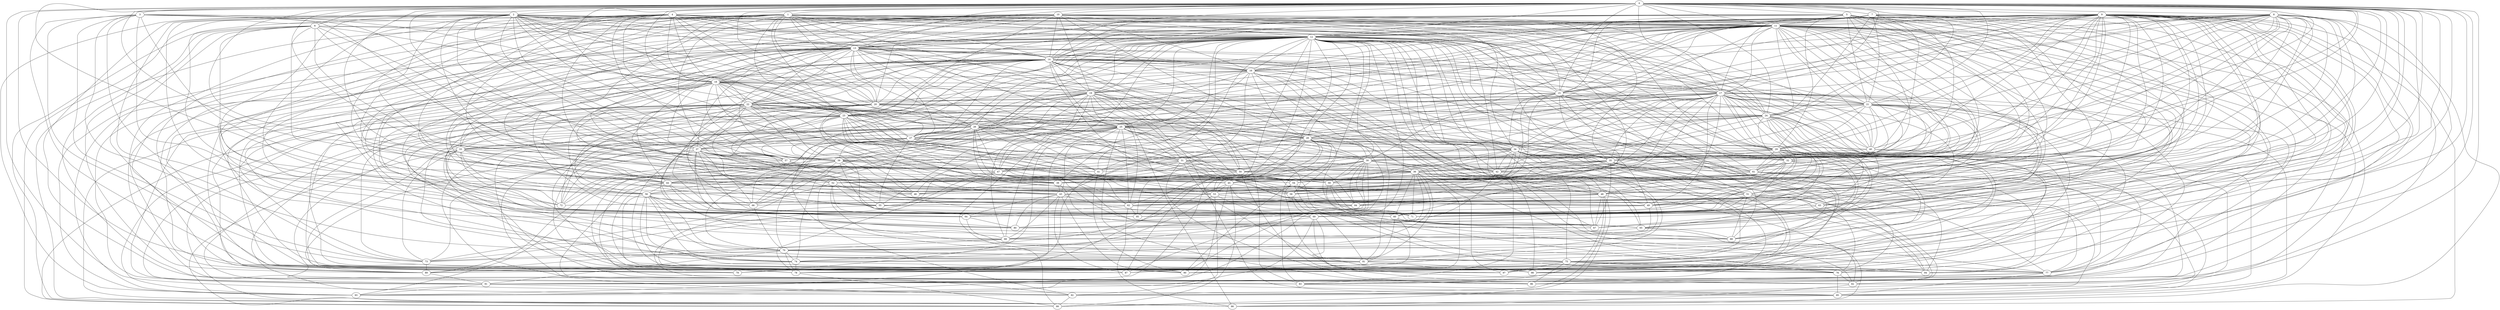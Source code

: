 strict graph "" {
	0	[w=-12];
	1	[w=27];
	0 -- 1	[w=11];
	2	[w=-7];
	0 -- 2	[w=27];
	3	[w=22];
	0 -- 3	[w=-4];
	4	[w=-29];
	0 -- 4	[w=23];
	5	[w=21];
	0 -- 5	[w=2];
	6	[w=-12];
	0 -- 6	[w=13];
	7	[w=-11];
	0 -- 7	[w=-24];
	8	[w=27];
	0 -- 8	[w=-28];
	9	[w=3];
	0 -- 9	[w=21];
	10	[w=-17];
	0 -- 10	[w=-2];
	11	[w=-19];
	0 -- 11	[w=28];
	12	[w=23];
	0 -- 12	[w=3];
	13	[w=-10];
	0 -- 13	[w=-2];
	14	[w=22];
	0 -- 14	[w=-20];
	15	[w=7];
	0 -- 15	[w=-18];
	17	[w=7];
	0 -- 17	[w=-20];
	18	[w=6];
	0 -- 18	[w=-30];
	20	[w=-30];
	0 -- 20	[w=-26];
	21	[w=-17];
	0 -- 21	[w=8];
	22	[w=-21];
	0 -- 22	[w=-7];
	24	[w=-22];
	0 -- 24	[w=-3];
	27	[w=20];
	0 -- 27	[w=-3];
	28	[w=-10];
	0 -- 28	[w=32];
	32	[w=19];
	0 -- 32	[w=4];
	33	[w=3];
	0 -- 33	[w=11];
	34	[w=2];
	0 -- 34	[w=-10];
	37	[w=22];
	0 -- 37	[w=-11];
	38	[w=-30];
	0 -- 38	[w=-7];
	44	[w=-17];
	0 -- 44	[w=25];
	45	[w=-21];
	0 -- 45	[w=-31];
	50	[w=5];
	0 -- 50	[w=19];
	52	[w=11];
	0 -- 52	[w=-32];
	54	[w=32];
	0 -- 54	[w=-18];
	57	[w=29];
	0 -- 57	[w=15];
	63	[w=28];
	0 -- 63	[w=-16];
	67	[w=-23];
	0 -- 67	[w=-15];
	69	[w=15];
	0 -- 69	[w=-20];
	71	[w=-18];
	0 -- 71	[w=21];
	75	[w=-16];
	0 -- 75	[w=23];
	82	[w=15];
	0 -- 82	[w=-20];
	83	[w=-11];
	0 -- 83	[w=-19];
	84	[w=-18];
	0 -- 84	[w=28];
	87	[w=25];
	0 -- 87	[w=8];
	90	[w=26];
	0 -- 90	[w=11];
	92	[w=13];
	0 -- 92	[w=11];
	97	[w=-31];
	0 -- 97	[w=30];
	1 -- 11	[w=-13];
	1 -- 12	[w=-4];
	1 -- 13	[w=32];
	1 -- 14	[w=10];
	1 -- 15	[w=25];
	19	[w=15];
	1 -- 19	[w=28];
	1 -- 20	[w=-32];
	23	[w=-15];
	1 -- 23	[w=27];
	1 -- 24	[w=24];
	25	[w=8];
	1 -- 25	[w=32];
	26	[w=-28];
	1 -- 26	[w=8];
	29	[w=-30];
	1 -- 29	[w=17];
	1 -- 33	[w=-20];
	35	[w=-10];
	1 -- 35	[w=-12];
	1 -- 37	[w=5];
	42	[w=18];
	1 -- 42	[w=-20];
	53	[w=-15];
	1 -- 53	[w=25];
	56	[w=-20];
	1 -- 56	[w=-30];
	1 -- 57	[w=30];
	59	[w=-9];
	1 -- 59	[w=-32];
	66	[w=7];
	1 -- 66	[w=15];
	68	[w=-31];
	1 -- 68	[w=4];
	72	[w=14];
	1 -- 72	[w=4];
	79	[w=-16];
	1 -- 79	[w=-11];
	86	[w=-2];
	1 -- 86	[w=6];
	2 -- 11	[w=23];
	2 -- 13	[w=-4];
	2 -- 14	[w=-14];
	2 -- 15	[w=11];
	16	[w=-10];
	2 -- 16	[w=-25];
	2 -- 17	[w=-11];
	2 -- 18	[w=19];
	2 -- 20	[w=-28];
	2 -- 22	[w=27];
	2 -- 27	[w=15];
	31	[w=-28];
	2 -- 31	[w=-27];
	2 -- 34	[w=-18];
	2 -- 37	[w=12];
	2 -- 38	[w=-4];
	39	[w=26];
	2 -- 39	[w=-21];
	41	[w=13];
	2 -- 41	[w=9];
	47	[w=-18];
	2 -- 47	[w=29];
	2 -- 56	[w=-4];
	2 -- 57	[w=32];
	2 -- 72	[w=20];
	73	[w=23];
	2 -- 73	[w=21];
	2 -- 83	[w=-25];
	2 -- 84	[w=18];
	93	[w=-23];
	2 -- 93	[w=6];
	95	[w=-5];
	2 -- 95	[w=-20];
	3 -- 11	[w=23];
	3 -- 12	[w=13];
	3 -- 18	[w=-2];
	3 -- 44	[w=11];
	3 -- 57	[w=2];
	3 -- 59	[w=-30];
	60	[w=19];
	3 -- 60	[w=-30];
	3 -- 73	[w=30];
	74	[w=17];
	3 -- 74	[w=-13];
	80	[w=11];
	3 -- 80	[w=27];
	3 -- 87	[w=-3];
	94	[w=5];
	3 -- 94	[w=13];
	4 -- 11	[w=13];
	4 -- 12	[w=-7];
	4 -- 13	[w=17];
	4 -- 14	[w=26];
	4 -- 17	[w=-17];
	4 -- 18	[w=-32];
	4 -- 20	[w=12];
	4 -- 23	[w=30];
	4 -- 26	[w=21];
	4 -- 29	[w=-18];
	4 -- 32	[w=13];
	4 -- 33	[w=-19];
	36	[w=-26];
	4 -- 36	[w=10];
	4 -- 39	[w=26];
	40	[w=8];
	4 -- 40	[w=2];
	4 -- 44	[w=-3];
	4 -- 45	[w=13];
	46	[w=-22];
	4 -- 46	[w=9];
	4 -- 52	[w=-28];
	4 -- 83	[w=4];
	4 -- 97	[w=9];
	99	[w=29];
	4 -- 99	[w=-28];
	5 -- 11	[w=-8];
	5 -- 13	[w=27];
	5 -- 14	[w=-29];
	5 -- 15	[w=9];
	5 -- 20	[w=2];
	5 -- 21	[w=22];
	5 -- 23	[w=4];
	5 -- 29	[w=28];
	5 -- 32	[w=6];
	5 -- 39	[w=-10];
	5 -- 45	[w=-11];
	48	[w=-16];
	5 -- 48	[w=14];
	61	[w=31];
	5 -- 61	[w=14];
	5 -- 63	[w=-31];
	5 -- 67	[w=29];
	5 -- 99	[w=-7];
	6 -- 12	[w=-21];
	6 -- 16	[w=19];
	6 -- 18	[w=18];
	6 -- 36	[w=31];
	6 -- 41	[w=10];
	43	[w=13];
	6 -- 43	[w=-23];
	6 -- 44	[w=16];
	6 -- 50	[w=-17];
	6 -- 86	[w=-18];
	89	[w=-12];
	6 -- 89	[w=27];
	6 -- 90	[w=-5];
	96	[w=-28];
	6 -- 96	[w=-26];
	7 -- 11	[w=-5];
	7 -- 12	[w=-29];
	7 -- 13	[w=-22];
	7 -- 15	[w=23];
	7 -- 16	[w=10];
	7 -- 17	[w=27];
	7 -- 19	[w=16];
	7 -- 21	[w=17];
	7 -- 22	[w=-5];
	7 -- 24	[w=14];
	30	[w=-6];
	7 -- 30	[w=-8];
	7 -- 40	[w=5];
	49	[w=30];
	7 -- 49	[w=-6];
	7 -- 53	[w=-10];
	7 -- 59	[w=-26];
	88	[w=-26];
	7 -- 88	[w=-26];
	91	[w=-13];
	7 -- 91	[w=13];
	7 -- 95	[w=10];
	7 -- 96	[w=-7];
	8 -- 11	[w=-17];
	8 -- 12	[w=16];
	8 -- 15	[w=-25];
	8 -- 16	[w=26];
	8 -- 17	[w=-8];
	8 -- 19	[w=-6];
	8 -- 23	[w=-18];
	8 -- 28	[w=-31];
	8 -- 29	[w=5];
	8 -- 30	[w=-27];
	8 -- 31	[w=19];
	8 -- 35	[w=17];
	8 -- 36	[w=-31];
	8 -- 40	[w=-11];
	8 -- 42	[w=-12];
	8 -- 43	[w=-24];
	8 -- 44	[w=-8];
	8 -- 54	[w=-18];
	55	[w=-24];
	8 -- 55	[w=-19];
	62	[w=24];
	8 -- 62	[w=-32];
	8 -- 63	[w=-24];
	76	[w=22];
	8 -- 76	[w=26];
	77	[w=-6];
	8 -- 77	[w=-19];
	8 -- 99	[w=29];
	9 -- 11	[w=-24];
	9 -- 12	[w=-19];
	9 -- 13	[w=-3];
	9 -- 14	[w=-16];
	9 -- 15	[w=32];
	9 -- 16	[w=15];
	9 -- 17	[w=-17];
	9 -- 19	[w=29];
	9 -- 20	[w=17];
	9 -- 21	[w=32];
	9 -- 24	[w=18];
	9 -- 25	[w=10];
	9 -- 26	[w=21];
	9 -- 29	[w=-22];
	9 -- 31	[w=-18];
	9 -- 32	[w=-27];
	9 -- 35	[w=20];
	9 -- 38	[w=-19];
	9 -- 39	[w=12];
	9 -- 45	[w=-14];
	9 -- 49	[w=-17];
	51	[w=-26];
	9 -- 51	[w=-11];
	9 -- 52	[w=31];
	9 -- 55	[w=26];
	9 -- 56	[w=-29];
	9 -- 61	[w=-21];
	65	[w=10];
	9 -- 65	[w=-22];
	9 -- 67	[w=19];
	9 -- 69	[w=17];
	9 -- 72	[w=-19];
	9 -- 77	[w=-18];
	9 -- 80	[w=-16];
	81	[w=-30];
	9 -- 81	[w=16];
	9 -- 86	[w=14];
	9 -- 88	[w=-6];
	9 -- 89	[w=30];
	9 -- 96	[w=7];
	9 -- 97	[w=-19];
	10 -- 11	[w=-19];
	10 -- 12	[w=29];
	10 -- 13	[w=-3];
	10 -- 14	[w=-12];
	10 -- 16	[w=-31];
	10 -- 18	[w=-23];
	10 -- 19	[w=25];
	10 -- 23	[w=22];
	10 -- 28	[w=-8];
	10 -- 32	[w=22];
	10 -- 34	[w=23];
	10 -- 35	[w=4];
	10 -- 40	[w=27];
	10 -- 52	[w=18];
	10 -- 56	[w=31];
	10 -- 79	[w=-27];
	10 -- 81	[w=5];
	10 -- 84	[w=13];
	10 -- 89	[w=10];
	10 -- 93	[w=-25];
	10 -- 95	[w=-29];
	11 -- 12	[w=-19];
	11 -- 13	[w=13];
	11 -- 14	[w=-16];
	11 -- 15	[w=11];
	11 -- 16	[w=-21];
	11 -- 17	[w=2];
	11 -- 21	[w=-18];
	11 -- 24	[w=23];
	11 -- 25	[w=-27];
	11 -- 26	[w=-3];
	11 -- 27	[w=3];
	11 -- 30	[w=6];
	11 -- 34	[w=25];
	11 -- 36	[w=14];
	11 -- 37	[w=-30];
	11 -- 38	[w=-3];
	11 -- 40	[w=31];
	11 -- 41	[w=20];
	11 -- 42	[w=18];
	11 -- 47	[w=19];
	11 -- 50	[w=-7];
	11 -- 53	[w=5];
	11 -- 57	[w=3];
	11 -- 59	[w=6];
	64	[w=-18];
	11 -- 64	[w=-5];
	11 -- 65	[w=30];
	11 -- 66	[w=-11];
	11 -- 76	[w=-30];
	11 -- 77	[w=-15];
	11 -- 87	[w=-26];
	11 -- 88	[w=-24];
	11 -- 91	[w=30];
	11 -- 92	[w=16];
	98	[w=-8];
	11 -- 98	[w=-5];
	12 -- 13	[w=-15];
	12 -- 14	[w=-27];
	12 -- 15	[w=13];
	12 -- 16	[w=25];
	12 -- 17	[w=15];
	12 -- 18	[w=2];
	12 -- 19	[w=7];
	12 -- 21	[w=14];
	12 -- 22	[w=7];
	12 -- 23	[w=-18];
	12 -- 24	[w=3];
	12 -- 25	[w=21];
	12 -- 26	[w=-3];
	12 -- 27	[w=-19];
	12 -- 28	[w=-13];
	12 -- 29	[w=-17];
	12 -- 34	[w=11];
	12 -- 38	[w=23];
	12 -- 39	[w=12];
	12 -- 41	[w=-19];
	12 -- 42	[w=-8];
	12 -- 43	[w=2];
	12 -- 44	[w=-31];
	12 -- 45	[w=-17];
	12 -- 47	[w=-6];
	12 -- 48	[w=32];
	12 -- 49	[w=-10];
	12 -- 51	[w=-5];
	12 -- 55	[w=-16];
	12 -- 57	[w=9];
	58	[w=-11];
	12 -- 58	[w=-17];
	12 -- 59	[w=27];
	12 -- 61	[w=12];
	12 -- 65	[w=18];
	12 -- 67	[w=32];
	12 -- 68	[w=-15];
	12 -- 69	[w=-17];
	12 -- 75	[w=-5];
	12 -- 76	[w=-11];
	12 -- 80	[w=9];
	12 -- 87	[w=22];
	12 -- 89	[w=10];
	12 -- 91	[w=-27];
	12 -- 94	[w=14];
	12 -- 95	[w=-25];
	12 -- 98	[w=3];
	13 -- 14	[w=-27];
	13 -- 16	[w=-8];
	13 -- 17	[w=7];
	13 -- 18	[w=-32];
	13 -- 19	[w=23];
	13 -- 20	[w=14];
	13 -- 22	[w=20];
	13 -- 24	[w=4];
	13 -- 27	[w=-22];
	13 -- 28	[w=6];
	13 -- 30	[w=8];
	13 -- 31	[w=23];
	13 -- 33	[w=3];
	13 -- 36	[w=-26];
	13 -- 37	[w=-17];
	13 -- 39	[w=25];
	13 -- 41	[w=-8];
	13 -- 43	[w=28];
	13 -- 54	[w=-15];
	13 -- 55	[w=-19];
	13 -- 61	[w=-8];
	13 -- 75	[w=18];
	13 -- 79	[w=-9];
	13 -- 81	[w=-15];
	13 -- 88	[w=13];
	13 -- 90	[w=10];
	13 -- 93	[w=-16];
	13 -- 97	[w=17];
	14 -- 15	[w=-4];
	14 -- 16	[w=-14];
	14 -- 17	[w=14];
	14 -- 18	[w=23];
	14 -- 19	[w=-32];
	14 -- 20	[w=-4];
	14 -- 21	[w=-7];
	14 -- 22	[w=15];
	14 -- 23	[w=2];
	14 -- 25	[w=32];
	14 -- 27	[w=-23];
	14 -- 29	[w=32];
	14 -- 32	[w=-5];
	14 -- 35	[w=-9];
	14 -- 44	[w=16];
	14 -- 48	[w=-15];
	14 -- 50	[w=-9];
	14 -- 51	[w=13];
	14 -- 56	[w=-23];
	14 -- 57	[w=12];
	14 -- 58	[w=-13];
	70	[w=3];
	14 -- 70	[w=-22];
	14 -- 75	[w=-32];
	14 -- 83	[w=-15];
	14 -- 86	[w=17];
	14 -- 88	[w=21];
	14 -- 89	[w=6];
	14 -- 91	[w=27];
	15 -- 22	[w=15];
	15 -- 34	[w=-27];
	15 -- 37	[w=4];
	15 -- 51	[w=29];
	15 -- 53	[w=-10];
	15 -- 60	[w=4];
	15 -- 66	[w=-11];
	15 -- 75	[w=8];
	15 -- 88	[w=-27];
	15 -- 96	[w=5];
	15 -- 97	[w=27];
	16 -- 18	[w=-2];
	16 -- 19	[w=-21];
	16 -- 21	[w=-13];
	16 -- 25	[w=-20];
	16 -- 27	[w=-28];
	16 -- 28	[w=-6];
	16 -- 31	[w=-25];
	16 -- 37	[w=23];
	16 -- 39	[w=10];
	16 -- 42	[w=30];
	16 -- 81	[w=14];
	16 -- 82	[w=-9];
	16 -- 83	[w=23];
	16 -- 91	[w=27];
	17 -- 20	[w=-31];
	17 -- 21	[w=-16];
	17 -- 22	[w=14];
	17 -- 23	[w=10];
	17 -- 28	[w=-10];
	17 -- 29	[w=12];
	17 -- 30	[w=-10];
	17 -- 31	[w=21];
	17 -- 34	[w=-19];
	17 -- 35	[w=-5];
	17 -- 39	[w=18];
	17 -- 40	[w=-28];
	17 -- 42	[w=-6];
	17 -- 43	[w=-5];
	17 -- 44	[w=10];
	17 -- 48	[w=-5];
	17 -- 49	[w=27];
	17 -- 51	[w=-2];
	17 -- 52	[w=-8];
	17 -- 58	[w=4];
	17 -- 60	[w=12];
	17 -- 63	[w=10];
	17 -- 64	[w=22];
	17 -- 65	[w=10];
	78	[w=4];
	17 -- 78	[w=-11];
	17 -- 79	[w=-17];
	17 -- 80	[w=-18];
	17 -- 83	[w=-16];
	17 -- 92	[w=31];
	17 -- 94	[w=-4];
	17 -- 98	[w=-20];
	18 -- 19	[w=-26];
	18 -- 21	[w=-20];
	18 -- 22	[w=6];
	18 -- 23	[w=-21];
	18 -- 24	[w=11];
	18 -- 26	[w=-16];
	18 -- 33	[w=-3];
	18 -- 37	[w=2];
	18 -- 39	[w=10];
	18 -- 42	[w=-5];
	18 -- 44	[w=-28];
	18 -- 45	[w=-32];
	18 -- 47	[w=-22];
	18 -- 49	[w=-28];
	18 -- 50	[w=20];
	18 -- 61	[w=-8];
	18 -- 62	[w=10];
	18 -- 73	[w=-22];
	18 -- 76	[w=-23];
	19 -- 20	[w=-28];
	19 -- 22	[w=10];
	19 -- 26	[w=-13];
	19 -- 31	[w=-27];
	19 -- 35	[w=27];
	19 -- 50	[w=10];
	19 -- 54	[w=-2];
	19 -- 55	[w=-19];
	19 -- 58	[w=23];
	19 -- 62	[w=28];
	19 -- 66	[w=18];
	19 -- 68	[w=17];
	19 -- 73	[w=-12];
	19 -- 74	[w=2];
	85	[w=-18];
	19 -- 85	[w=-26];
	19 -- 86	[w=-13];
	19 -- 92	[w=-26];
	20 -- 24	[w=32];
	20 -- 25	[w=32];
	20 -- 26	[w=-26];
	20 -- 32	[w=-15];
	20 -- 33	[w=-7];
	20 -- 34	[w=3];
	20 -- 43	[w=11];
	20 -- 62	[w=23];
	20 -- 64	[w=-11];
	20 -- 66	[w=-3];
	20 -- 72	[w=27];
	20 -- 99	[w=-6];
	21 -- 24	[w=-26];
	21 -- 26	[w=-21];
	21 -- 29	[w=23];
	21 -- 33	[w=24];
	21 -- 35	[w=9];
	21 -- 36	[w=2];
	21 -- 40	[w=-10];
	21 -- 48	[w=23];
	21 -- 49	[w=7];
	21 -- 51	[w=-11];
	21 -- 58	[w=-21];
	21 -- 63	[w=17];
	21 -- 85	[w=19];
	21 -- 90	[w=28];
	22 -- 23	[w=-23];
	22 -- 25	[w=2];
	22 -- 26	[w=-13];
	22 -- 27	[w=-27];
	22 -- 37	[w=-12];
	22 -- 38	[w=32];
	22 -- 46	[w=-11];
	22 -- 51	[w=9];
	22 -- 52	[w=-20];
	22 -- 54	[w=-16];
	22 -- 56	[w=32];
	22 -- 65	[w=-32];
	22 -- 69	[w=32];
	22 -- 73	[w=16];
	22 -- 74	[w=5];
	22 -- 79	[w=5];
	22 -- 82	[w=-30];
	22 -- 85	[w=-4];
	22 -- 91	[w=-7];
	22 -- 97	[w=8];
	22 -- 98	[w=5];
	23 -- 25	[w=-14];
	23 -- 28	[w=-10];
	23 -- 30	[w=-22];
	23 -- 38	[w=-8];
	23 -- 41	[w=20];
	23 -- 43	[w=17];
	23 -- 45	[w=4];
	23 -- 48	[w=25];
	23 -- 53	[w=8];
	23 -- 58	[w=18];
	23 -- 63	[w=13];
	23 -- 72	[w=11];
	23 -- 74	[w=11];
	23 -- 86	[w=-11];
	23 -- 88	[w=-20];
	23 -- 91	[w=21];
	23 -- 93	[w=12];
	23 -- 96	[w=24];
	24 -- 25	[w=16];
	24 -- 27	[w=24];
	24 -- 32	[w=23];
	24 -- 34	[w=23];
	24 -- 36	[w=19];
	24 -- 40	[w=16];
	24 -- 41	[w=-32];
	24 -- 42	[w=20];
	24 -- 45	[w=-11];
	24 -- 70	[w=30];
	24 -- 71	[w=-2];
	24 -- 74	[w=-11];
	24 -- 75	[w=-26];
	24 -- 82	[w=4];
	24 -- 95	[w=23];
	24 -- 98	[w=27];
	25 -- 28	[w=-25];
	25 -- 30	[w=-17];
	25 -- 31	[w=-23];
	25 -- 32	[w=23];
	25 -- 33	[w=20];
	25 -- 43	[w=-2];
	25 -- 46	[w=25];
	25 -- 47	[w=3];
	25 -- 54	[w=20];
	25 -- 59	[w=-7];
	25 -- 61	[w=30];
	25 -- 62	[w=-30];
	25 -- 68	[w=-25];
	25 -- 72	[w=-15];
	25 -- 79	[w=-12];
	25 -- 84	[w=31];
	25 -- 93	[w=-2];
	25 -- 96	[w=19];
	25 -- 99	[w=-18];
	26 -- 27	[w=31];
	26 -- 28	[w=20];
	26 -- 30	[w=-15];
	26 -- 31	[w=4];
	26 -- 33	[w=-31];
	26 -- 41	[w=9];
	26 -- 47	[w=32];
	26 -- 50	[w=-7];
	26 -- 59	[w=11];
	26 -- 62	[w=-28];
	26 -- 65	[w=27];
	26 -- 66	[w=-30];
	26 -- 70	[w=23];
	26 -- 79	[w=29];
	26 -- 83	[w=22];
	26 -- 87	[w=20];
	26 -- 92	[w=-7];
	27 -- 31	[w=-23];
	27 -- 33	[w=4];
	27 -- 34	[w=29];
	27 -- 36	[w=-28];
	27 -- 37	[w=13];
	27 -- 40	[w=-21];
	27 -- 53	[w=14];
	27 -- 55	[w=19];
	27 -- 73	[w=8];
	27 -- 81	[w=-12];
	27 -- 82	[w=-17];
	27 -- 84	[w=9];
	27 -- 89	[w=13];
	28 -- 29	[w=9];
	28 -- 30	[w=10];
	28 -- 35	[w=6];
	28 -- 40	[w=-26];
	28 -- 41	[w=-20];
	28 -- 46	[w=21];
	28 -- 48	[w=22];
	28 -- 53	[w=6];
	28 -- 54	[w=-30];
	28 -- 56	[w=20];
	28 -- 65	[w=-25];
	28 -- 67	[w=-15];
	28 -- 77	[w=-12];
	28 -- 79	[w=8];
	28 -- 83	[w=2];
	28 -- 93	[w=28];
	29 -- 30	[w=-22];
	29 -- 32	[w=-5];
	29 -- 35	[w=-22];
	29 -- 46	[w=-9];
	29 -- 61	[w=9];
	29 -- 64	[w=18];
	29 -- 65	[w=17];
	29 -- 68	[w=5];
	29 -- 69	[w=17];
	29 -- 70	[w=5];
	29 -- 74	[w=16];
	30 -- 42	[w=25];
	30 -- 50	[w=-7];
	30 -- 52	[w=-7];
	30 -- 53	[w=14];
	30 -- 62	[w=17];
	30 -- 68	[w=14];
	30 -- 76	[w=-29];
	30 -- 80	[w=10];
	30 -- 84	[w=8];
	30 -- 87	[w=-29];
	30 -- 97	[w=-4];
	31 -- 36	[w=-22];
	31 -- 45	[w=-14];
	31 -- 47	[w=-2];
	31 -- 50	[w=-2];
	31 -- 52	[w=24];
	31 -- 56	[w=22];
	31 -- 61	[w=-21];
	31 -- 71	[w=2];
	31 -- 96	[w=30];
	31 -- 98	[w=-2];
	32 -- 48	[w=24];
	32 -- 49	[w=-29];
	32 -- 60	[w=30];
	32 -- 61	[w=-20];
	32 -- 62	[w=-18];
	32 -- 77	[w=-10];
	32 -- 85	[w=7];
	32 -- 94	[w=26];
	33 -- 38	[w=6];
	33 -- 46	[w=8];
	33 -- 55	[w=-30];
	33 -- 57	[w=11];
	33 -- 58	[w=14];
	33 -- 64	[w=8];
	33 -- 72	[w=6];
	33 -- 73	[w=14];
	33 -- 78	[w=9];
	33 -- 80	[w=-11];
	33 -- 95	[w=26];
	33 -- 99	[w=-16];
	34 -- 38	[w=6];
	34 -- 42	[w=-7];
	34 -- 43	[w=7];
	34 -- 46	[w=-24];
	34 -- 47	[w=-6];
	34 -- 57	[w=-32];
	34 -- 58	[w=-30];
	34 -- 59	[w=-5];
	34 -- 75	[w=-31];
	34 -- 77	[w=-3];
	34 -- 79	[w=16];
	34 -- 81	[w=-13];
	34 -- 82	[w=12];
	34 -- 91	[w=-9];
	34 -- 98	[w=20];
	35 -- 36	[w=3];
	35 -- 41	[w=-22];
	35 -- 50	[w=3];
	35 -- 54	[w=-31];
	35 -- 56	[w=7];
	35 -- 58	[w=-19];
	35 -- 63	[w=18];
	35 -- 67	[w=-29];
	35 -- 77	[w=-31];
	35 -- 94	[w=-21];
	36 -- 38	[w=29];
	36 -- 44	[w=-30];
	36 -- 48	[w=28];
	36 -- 52	[w=2];
	36 -- 59	[w=-8];
	36 -- 60	[w=8];
	36 -- 68	[w=12];
	36 -- 70	[w=11];
	36 -- 71	[w=-28];
	36 -- 81	[w=-11];
	36 -- 82	[w=-17];
	36 -- 90	[w=18];
	37 -- 39	[w=29];
	37 -- 46	[w=25];
	37 -- 47	[w=6];
	37 -- 51	[w=9];
	37 -- 52	[w=15];
	37 -- 57	[w=29];
	37 -- 60	[w=29];
	37 -- 66	[w=-17];
	37 -- 69	[w=29];
	37 -- 72	[w=-6];
	37 -- 76	[w=22];
	37 -- 80	[w=20];
	38 -- 43	[w=3];
	38 -- 46	[w=-17];
	38 -- 67	[w=-26];
	39 -- 46	[w=-26];
	39 -- 47	[w=-22];
	39 -- 54	[w=27];
	39 -- 59	[w=24];
	39 -- 66	[w=-16];
	39 -- 69	[w=-20];
	39 -- 70	[w=-29];
	39 -- 71	[w=-14];
	39 -- 87	[w=-19];
	39 -- 89	[w=28];
	39 -- 93	[w=-14];
	40 -- 51	[w=12];
	40 -- 61	[w=-20];
	40 -- 71	[w=-14];
	40 -- 85	[w=8];
	40 -- 94	[w=-30];
	41 -- 78	[w=11];
	41 -- 90	[w=7];
	42 -- 45	[w=-30];
	42 -- 54	[w=-23];
	42 -- 80	[w=5];
	42 -- 94	[w=-30];
	43 -- 49	[w=22];
	43 -- 60	[w=-26];
	43 -- 63	[w=28];
	43 -- 64	[w=-18];
	43 -- 68	[w=30];
	43 -- 80	[w=-25];
	43 -- 87	[w=-25];
	43 -- 90	[w=29];
	44 -- 48	[w=5];
	44 -- 51	[w=13];
	44 -- 53	[w=-27];
	44 -- 56	[w=29];
	44 -- 64	[w=10];
	44 -- 78	[w=10];
	44 -- 85	[w=-18];
	44 -- 95	[w=-6];
	45 -- 53	[w=11];
	45 -- 58	[w=17];
	45 -- 65	[w=29];
	45 -- 73	[w=-32];
	45 -- 93	[w=10];
	45 -- 99	[w=20];
	47 -- 49	[w=23];
	47 -- 55	[w=-31];
	47 -- 62	[w=18];
	47 -- 67	[w=24];
	47 -- 71	[w=-8];
	47 -- 73	[w=3];
	47 -- 78	[w=-14];
	48 -- 49	[w=-6];
	48 -- 62	[w=-29];
	48 -- 67	[w=-19];
	48 -- 83	[w=-15];
	48 -- 84	[w=26];
	48 -- 92	[w=-14];
	48 -- 99	[w=6];
	49 -- 74	[w=-28];
	49 -- 95	[w=23];
	50 -- 76	[w=-24];
	50 -- 95	[w=31];
	50 -- 97	[w=-24];
	51 -- 55	[w=28];
	51 -- 60	[w=-24];
	51 -- 63	[w=-23];
	51 -- 69	[w=-26];
	51 -- 82	[w=17];
	51 -- 88	[w=27];
	51 -- 97	[w=25];
	52 -- 55	[w=-27];
	52 -- 64	[w=-13];
	52 -- 66	[w=9];
	52 -- 71	[w=-10];
	52 -- 94	[w=-14];
	53 -- 72	[w=-13];
	53 -- 74	[w=-27];
	53 -- 84	[w=23];
	53 -- 88	[w=4];
	53 -- 92	[w=26];
	54 -- 71	[w=7];
	54 -- 76	[w=-23];
	54 -- 82	[w=14];
	54 -- 90	[w=-23];
	55 -- 60	[w=-14];
	55 -- 78	[w=-18];
	56 -- 64	[w=-19];
	56 -- 66	[w=8];
	56 -- 70	[w=30];
	56 -- 74	[w=3];
	56 -- 75	[w=-26];
	56 -- 77	[w=6];
	56 -- 94	[w=27];
	56 -- 98	[w=16];
	57 -- 63	[w=16];
	57 -- 72	[w=32];
	57 -- 84	[w=-17];
	58 -- 69	[w=21];
	58 -- 81	[w=-8];
	59 -- 60	[w=-12];
	59 -- 75	[w=13];
	59 -- 77	[w=16];
	60 -- 65	[w=7];
	60 -- 67	[w=-11];
	60 -- 78	[w=-31];
	60 -- 81	[w=24];
	61 -- 84	[w=-14];
	61 -- 85	[w=11];
	61 -- 87	[w=-9];
	61 -- 92	[w=-21];
	62 -- 64	[w=19];
	62 -- 69	[w=-4];
	62 -- 86	[w=19];
	62 -- 95	[w=-27];
	63 -- 71	[w=-18];
	63 -- 76	[w=-9];
	64 -- 68	[w=30];
	64 -- 80	[w=16];
	64 -- 92	[w=-19];
	65 -- 68	[w=4];
	65 -- 86	[w=-13];
	65 -- 88	[w=20];
	66 -- 70	[w=-28];
	68 -- 70	[w=20];
	68 -- 89	[w=2];
	69 -- 70	[w=13];
	69 -- 93	[w=-21];
	69 -- 96	[w=19];
	69 -- 98	[w=18];
	70 -- 73	[w=15];
	70 -- 74	[w=-6];
	70 -- 75	[w=18];
	70 -- 78	[w=9];
	70 -- 81	[w=-29];
	70 -- 91	[w=17];
	73 -- 89	[w=-10];
	74 -- 78	[w=12];
	74 -- 89	[w=32];
	74 -- 90	[w=12];
	75 -- 76	[w=25];
	75 -- 77	[w=18];
	75 -- 78	[w=19];
	75 -- 79	[w=17];
	75 -- 94	[w=-13];
	75 -- 96	[w=-3];
	75 -- 97	[w=3];
	76 -- 82	[w=-22];
	76 -- 85	[w=15];
	77 -- 83	[w=-16];
	77 -- 85	[w=7];
	77 -- 96	[w=-29];
	78 -- 99	[w=-10];
	81 -- 87	[w=-30];
	81 -- 98	[w=18];
	82 -- 86	[w=4];
	83 -- 85	[w=-6];
	84 -- 90	[w=3];
	85 -- 86	[w=-32];
	89 -- 91	[w=24];
	91 -- 92	[w=-25];
	91 -- 93	[w=-13];
	92 -- 99	[w=32];
}
